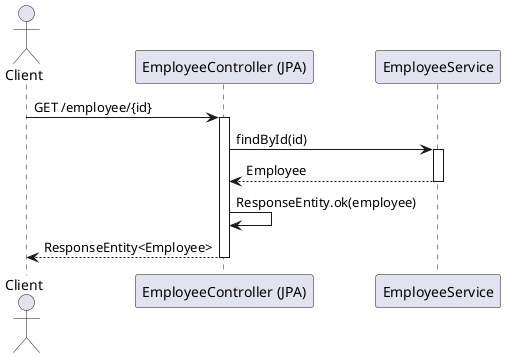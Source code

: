 @startuml
actor Client
participant "EmployeeController (JPA)" as EmployeeController
participant EmployeeService

Client -> EmployeeController: GET /employee/{id}
activate EmployeeController
EmployeeController -> EmployeeService: findById(id)
activate EmployeeService
EmployeeService --> EmployeeController: Employee
deactivate EmployeeService
EmployeeController -> EmployeeController: ResponseEntity.ok(employee)
EmployeeController --> Client: ResponseEntity<Employee>
deactivate EmployeeController
@enduml
